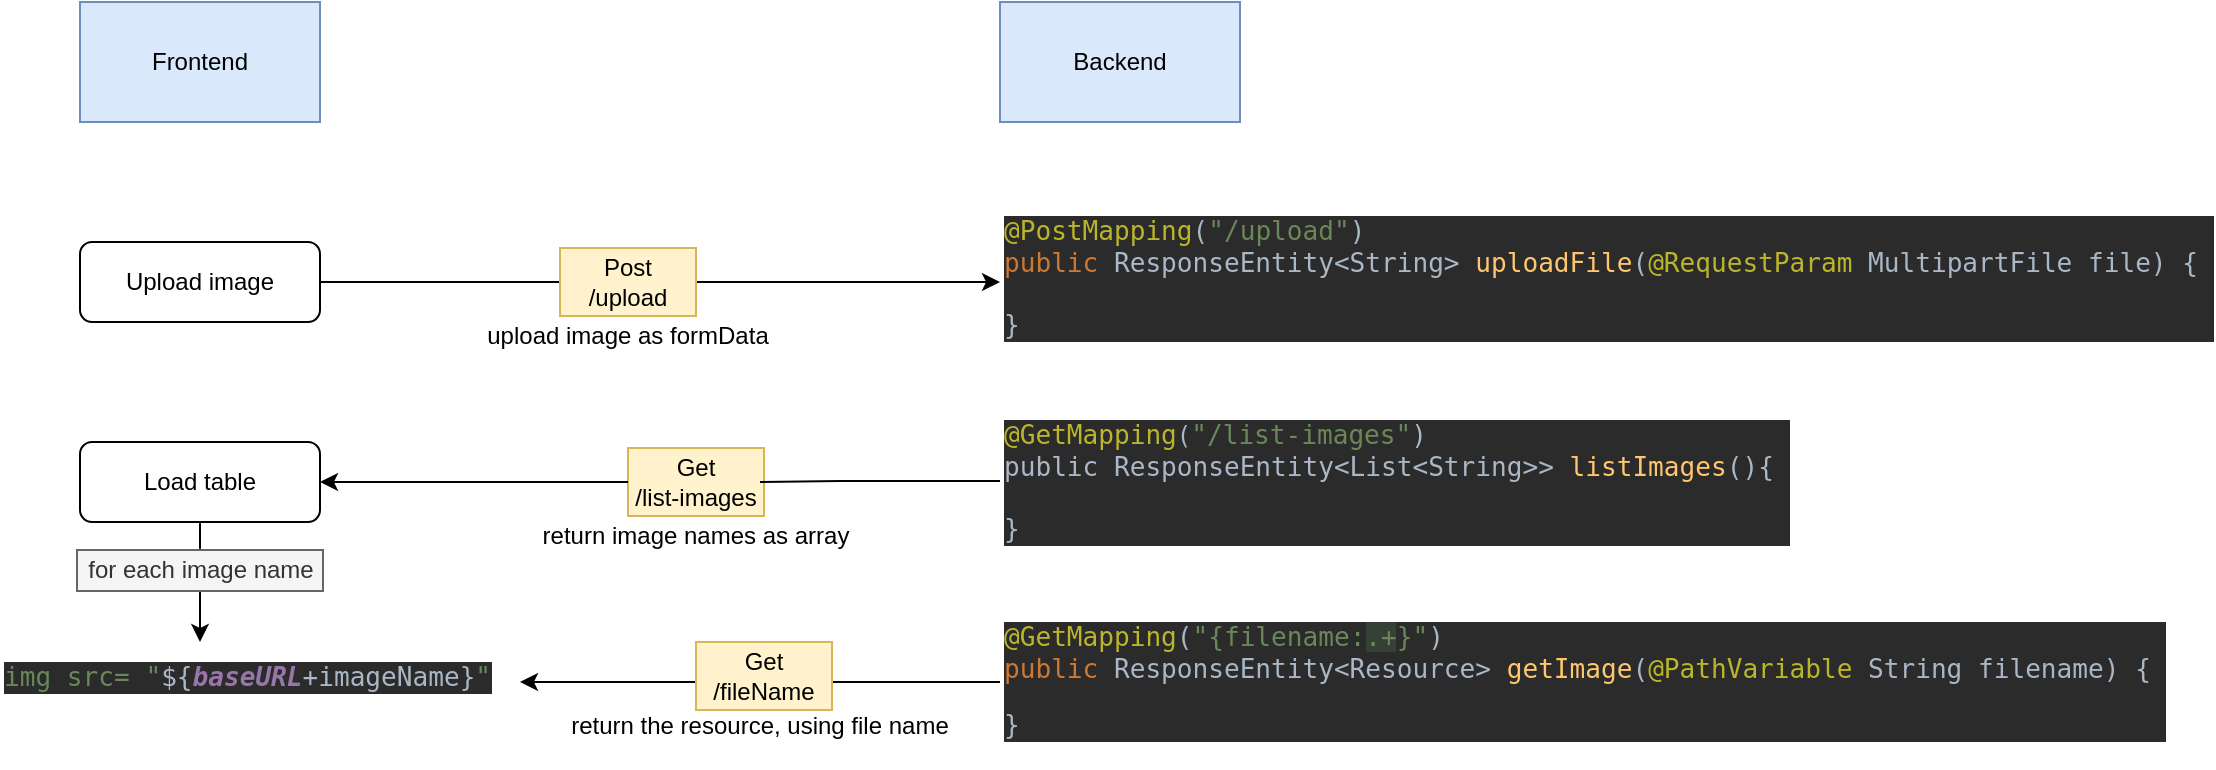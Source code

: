 <mxfile version="22.0.5" type="device">
  <diagram name="Page-1" id="sm68INxK4wdz_gyH6aiW">
    <mxGraphModel dx="796" dy="526" grid="1" gridSize="10" guides="1" tooltips="1" connect="1" arrows="1" fold="1" page="1" pageScale="1" pageWidth="850" pageHeight="1100" math="0" shadow="0">
      <root>
        <mxCell id="0" />
        <mxCell id="1" parent="0" />
        <mxCell id="LzYgS3tawF_YMq9uNMIg-1" value="Frontend" style="rounded=0;whiteSpace=wrap;html=1;fillColor=#dae8fc;strokeColor=#6c8ebf;" parent="1" vertex="1">
          <mxGeometry x="60" y="20" width="120" height="60" as="geometry" />
        </mxCell>
        <mxCell id="LzYgS3tawF_YMq9uNMIg-2" value="Backend" style="rounded=0;whiteSpace=wrap;html=1;fillColor=#dae8fc;strokeColor=#6c8ebf;" parent="1" vertex="1">
          <mxGeometry x="520" y="20" width="120" height="60" as="geometry" />
        </mxCell>
        <mxCell id="LzYgS3tawF_YMq9uNMIg-4" style="edgeStyle=orthogonalEdgeStyle;rounded=0;orthogonalLoop=1;jettySize=auto;html=1;entryX=0;entryY=0.5;entryDx=0;entryDy=0;" parent="1" source="LzYgS3tawF_YMq9uNMIg-6" edge="1">
          <mxGeometry relative="1" as="geometry">
            <mxPoint x="520" y="160" as="targetPoint" />
            <Array as="points" />
          </mxGeometry>
        </mxCell>
        <mxCell id="LzYgS3tawF_YMq9uNMIg-3" value="Upload image" style="rounded=1;whiteSpace=wrap;html=1;" parent="1" vertex="1">
          <mxGeometry x="60" y="140" width="120" height="40" as="geometry" />
        </mxCell>
        <mxCell id="LzYgS3tawF_YMq9uNMIg-8" value="" style="edgeStyle=orthogonalEdgeStyle;rounded=0;orthogonalLoop=1;jettySize=auto;html=1;endArrow=none;endFill=0;" parent="1" source="LzYgS3tawF_YMq9uNMIg-3" target="LzYgS3tawF_YMq9uNMIg-6" edge="1">
          <mxGeometry relative="1" as="geometry">
            <mxPoint x="490" y="160" as="targetPoint" />
            <mxPoint x="180" y="160" as="sourcePoint" />
            <Array as="points" />
          </mxGeometry>
        </mxCell>
        <mxCell id="LzYgS3tawF_YMq9uNMIg-6" value="Post&lt;br&gt;/upload" style="rounded=0;whiteSpace=wrap;html=1;fillColor=#fff2cc;strokeColor=#d6b656;" parent="1" vertex="1">
          <mxGeometry x="300" y="143" width="68" height="34" as="geometry" />
        </mxCell>
        <mxCell id="LzYgS3tawF_YMq9uNMIg-11" value="&lt;pre style=&quot;background-color: rgb(43, 43, 43); font-family: &amp;quot;JetBrains Mono&amp;quot;, monospace; font-size: 9.8pt;&quot;&gt;&lt;pre style=&quot;font-family: &amp;quot;JetBrains Mono&amp;quot;, monospace; font-size: 9.8pt;&quot;&gt;&lt;font color=&quot;#bbb529&quot;&gt;@PostMapping&lt;/font&gt;&lt;font color=&quot;#a9b7c6&quot;&gt;(&lt;/font&gt;&lt;span style=&quot;color: rgb(106, 135, 89);&quot;&gt;&quot;/upload&quot;&lt;/span&gt;&lt;font color=&quot;#a9b7c6&quot;&gt;)&lt;br&gt;&lt;/font&gt;&lt;span style=&quot;color: rgb(204, 120, 50);&quot;&gt;public &lt;/span&gt;&lt;font color=&quot;#a9b7c6&quot;&gt;ResponseEntity&amp;lt;String&amp;gt; &lt;/font&gt;&lt;span style=&quot;color: rgb(255, 198, 109);&quot;&gt;uploadFile&lt;/span&gt;&lt;font color=&quot;#a9b7c6&quot;&gt;(&lt;/font&gt;&lt;span style=&quot;color: rgb(187, 181, 41);&quot;&gt;@RequestParam &lt;/span&gt;&lt;font color=&quot;#a9b7c6&quot;&gt;MultipartFile file) { &lt;br&gt;&lt;br&gt;}&lt;/font&gt;&lt;/pre&gt;&lt;/pre&gt;" style="text;whiteSpace=wrap;html=1;" parent="1" vertex="1">
          <mxGeometry x="520" y="107" width="210" height="70" as="geometry" />
        </mxCell>
        <mxCell id="Z6dEWPb34LR758eoYtCP-2" style="edgeStyle=orthogonalEdgeStyle;rounded=0;orthogonalLoop=1;jettySize=auto;html=1;" edge="1" parent="1" source="LzYgS3tawF_YMq9uNMIg-14">
          <mxGeometry relative="1" as="geometry">
            <mxPoint x="120" y="340" as="targetPoint" />
          </mxGeometry>
        </mxCell>
        <mxCell id="LzYgS3tawF_YMq9uNMIg-14" value="Load table" style="rounded=1;whiteSpace=wrap;html=1;" parent="1" vertex="1">
          <mxGeometry x="60" y="240" width="120" height="40" as="geometry" />
        </mxCell>
        <mxCell id="LzYgS3tawF_YMq9uNMIg-16" value="Get&lt;br&gt;/list-images" style="rounded=0;whiteSpace=wrap;html=1;fillColor=#fff2cc;strokeColor=#d6b656;" parent="1" vertex="1">
          <mxGeometry x="334" y="243" width="68" height="34" as="geometry" />
        </mxCell>
        <mxCell id="LzYgS3tawF_YMq9uNMIg-17" style="edgeStyle=orthogonalEdgeStyle;rounded=0;orthogonalLoop=1;jettySize=auto;html=1;entryX=1;entryY=0.5;entryDx=0;entryDy=0;exitX=0;exitY=0.5;exitDx=0;exitDy=0;" parent="1" source="LzYgS3tawF_YMq9uNMIg-16" target="LzYgS3tawF_YMq9uNMIg-14" edge="1">
          <mxGeometry relative="1" as="geometry">
            <mxPoint x="530" y="269.5" as="targetPoint" />
            <mxPoint x="270" y="270" as="sourcePoint" />
            <Array as="points">
              <mxPoint x="300" y="260" />
            </Array>
          </mxGeometry>
        </mxCell>
        <mxCell id="LzYgS3tawF_YMq9uNMIg-24" style="edgeStyle=orthogonalEdgeStyle;rounded=0;orthogonalLoop=1;jettySize=auto;html=1;endArrow=none;endFill=0;" parent="1" edge="1">
          <mxGeometry relative="1" as="geometry">
            <mxPoint x="400" y="260" as="targetPoint" />
            <mxPoint x="520" y="259.5" as="sourcePoint" />
            <Array as="points">
              <mxPoint x="440" y="259" />
              <mxPoint x="370" y="260" />
            </Array>
          </mxGeometry>
        </mxCell>
        <mxCell id="LzYgS3tawF_YMq9uNMIg-23" value="&lt;pre style=&quot;background-color: rgb(43, 43, 43);&quot;&gt;&lt;span style=&quot;color: rgb(187, 181, 41); font-family: &amp;quot;JetBrains Mono&amp;quot;, monospace; font-size: 9.8pt;&quot;&gt;@GetMapping&lt;/span&gt;&lt;font face=&quot;JetBrains Mono, monospace&quot; color=&quot;#a9b7c6&quot;&gt;(&lt;/font&gt;&lt;span style=&quot;color: rgb(106, 135, 89); font-family: &amp;quot;JetBrains Mono&amp;quot;, monospace; font-size: 9.8pt;&quot;&gt;&quot;/list-images&quot;&lt;/span&gt;&lt;font face=&quot;JetBrains Mono, monospace&quot; color=&quot;#a9b7c6&quot;&gt;&lt;span style=&quot;font-size: 9.8pt;&quot;&gt;)&lt;br&gt;public &lt;/span&gt;&lt;/font&gt;&lt;span style=&quot;color: rgb(169, 183, 198); font-family: &amp;quot;JetBrains Mono&amp;quot;, monospace; font-size: 9.8pt;&quot;&gt;ResponseEntity&amp;lt;List&amp;lt;String&amp;gt;&amp;gt; &lt;/span&gt;&lt;span style=&quot;color: rgb(255, 198, 109); font-family: &amp;quot;JetBrains Mono&amp;quot;, monospace; font-size: 9.8pt;&quot;&gt;listImages&lt;/span&gt;&lt;span style=&quot;color: rgb(169, 183, 198); font-family: &amp;quot;JetBrains Mono&amp;quot;, monospace; font-size: 9.8pt;&quot;&gt;()&lt;/span&gt;&lt;font face=&quot;JetBrains Mono, monospace&quot; color=&quot;#a9b7c6&quot;&gt;&lt;span style=&quot;font-size: 9.8pt;&quot;&gt;{ &lt;br&gt;&lt;/span&gt;&lt;span style=&quot;font-size: 13.067px;&quot;&gt;&lt;br/&gt;&lt;/span&gt;&lt;span style=&quot;font-size: 9.8pt;&quot;&gt;}&lt;/span&gt;&lt;/font&gt;&lt;/pre&gt;" style="text;whiteSpace=wrap;html=1;" parent="1" vertex="1">
          <mxGeometry x="520" y="210" width="430" height="80" as="geometry" />
        </mxCell>
        <mxCell id="LzYgS3tawF_YMq9uNMIg-27" value="&lt;pre style=&quot;background-color: rgb(43, 43, 43); font-family: &amp;quot;JetBrains Mono&amp;quot;, monospace; font-size: 9.8pt;&quot;&gt;&lt;pre style=&quot;font-family: &amp;quot;JetBrains Mono&amp;quot;, monospace; font-size: 9.8pt;&quot;&gt;&lt;font color=&quot;#bbb529&quot;&gt;@GetMapping&lt;/font&gt;&lt;font color=&quot;#a9b7c6&quot;&gt;(&lt;/font&gt;&lt;span style=&quot;color: rgb(106, 135, 89);&quot;&gt;&quot;{filename:&lt;/span&gt;&lt;span style=&quot;color: rgb(106, 135, 89); background-color: rgb(54, 65, 53);&quot;&gt;.+&lt;/span&gt;&lt;span style=&quot;color: rgb(106, 135, 89);&quot;&gt;}&quot;&lt;/span&gt;&lt;font color=&quot;#a9b7c6&quot;&gt;)&lt;/font&gt;&lt;span style=&quot;color: rgb(128, 128, 128);&quot;&gt;&lt;br&gt;&lt;/span&gt;&lt;span style=&quot;color: rgb(204, 120, 50);&quot;&gt;public &lt;/span&gt;&lt;font color=&quot;#a9b7c6&quot;&gt;ResponseEntity&amp;lt;Resource&amp;gt; &lt;/font&gt;&lt;span style=&quot;color: rgb(255, 198, 109);&quot;&gt;getImage&lt;/span&gt;&lt;font color=&quot;#a9b7c6&quot;&gt;(&lt;/font&gt;&lt;span style=&quot;color: rgb(187, 181, 41);&quot;&gt;@PathVariable &lt;/span&gt;&lt;font color=&quot;#a9b7c6&quot;&gt;String filename) { &lt;/font&gt;&lt;/pre&gt;&lt;pre style=&quot;color: rgb(169, 183, 198); font-family: &amp;quot;JetBrains Mono&amp;quot;, monospace; font-size: 9.8pt;&quot;&gt;}&lt;/pre&gt;&lt;/pre&gt;" style="text;whiteSpace=wrap;html=1;" parent="1" vertex="1">
          <mxGeometry x="520" y="310" width="560" height="80" as="geometry" />
        </mxCell>
        <mxCell id="LzYgS3tawF_YMq9uNMIg-28" style="edgeStyle=orthogonalEdgeStyle;rounded=0;orthogonalLoop=1;jettySize=auto;html=1;endArrow=classic;endFill=1;" parent="1" source="LzYgS3tawF_YMq9uNMIg-27" edge="1">
          <mxGeometry relative="1" as="geometry">
            <mxPoint x="280" y="360" as="targetPoint" />
            <mxPoint x="500" y="346" as="sourcePoint" />
            <Array as="points">
              <mxPoint x="320" y="360" />
              <mxPoint x="320" y="360" />
            </Array>
          </mxGeometry>
        </mxCell>
        <mxCell id="Z6dEWPb34LR758eoYtCP-1" value="return image names as array" style="text;whiteSpace=wrap;html=1;align=center;verticalAlign=middle;" vertex="1" parent="1">
          <mxGeometry x="290" y="277" width="156" height="20" as="geometry" />
        </mxCell>
        <mxCell id="Z6dEWPb34LR758eoYtCP-3" value="for each image name" style="text;whiteSpace=wrap;html=1;fillColor=#f5f5f5;fontColor=#333333;strokeColor=#666666;align=center;verticalAlign=middle;" vertex="1" parent="1">
          <mxGeometry x="58.5" y="294" width="123" height="20.5" as="geometry" />
        </mxCell>
        <mxCell id="Z6dEWPb34LR758eoYtCP-4" value="&lt;pre style=&quot;background-color:#2b2b2b;color:#a9b7c6;font-family:&#39;JetBrains Mono&#39;,monospace;font-size:9.8pt;&quot;&gt;&lt;span style=&quot;color:#6a8759;&quot;&gt;img src= &quot;&lt;/span&gt;${&lt;span style=&quot;color:#9876aa;font-weight:bold;font-style:italic;&quot;&gt;baseURL&lt;/span&gt;+imageName}&lt;span style=&quot;color:#6a8759;&quot;&gt;&quot;&lt;/span&gt;&lt;/pre&gt;" style="text;whiteSpace=wrap;html=1;" vertex="1" parent="1">
          <mxGeometry x="20" y="330" width="250" height="70" as="geometry" />
        </mxCell>
        <mxCell id="Z6dEWPb34LR758eoYtCP-7" value="Get&lt;br&gt;/fileName" style="rounded=0;whiteSpace=wrap;html=1;fillColor=#fff2cc;strokeColor=#d6b656;" vertex="1" parent="1">
          <mxGeometry x="368" y="340" width="68" height="34" as="geometry" />
        </mxCell>
        <mxCell id="Z6dEWPb34LR758eoYtCP-9" value="return the resource, using file name" style="text;whiteSpace=wrap;verticalAlign=middle;align=center;" vertex="1" parent="1">
          <mxGeometry x="300" y="374" width="200" height="16" as="geometry" />
        </mxCell>
        <mxCell id="Z6dEWPb34LR758eoYtCP-10" value="upload image as&amp;nbsp;formData" style="text;whiteSpace=wrap;html=1;align=center;verticalAlign=middle;" vertex="1" parent="1">
          <mxGeometry x="256" y="177" width="156" height="20" as="geometry" />
        </mxCell>
      </root>
    </mxGraphModel>
  </diagram>
</mxfile>
